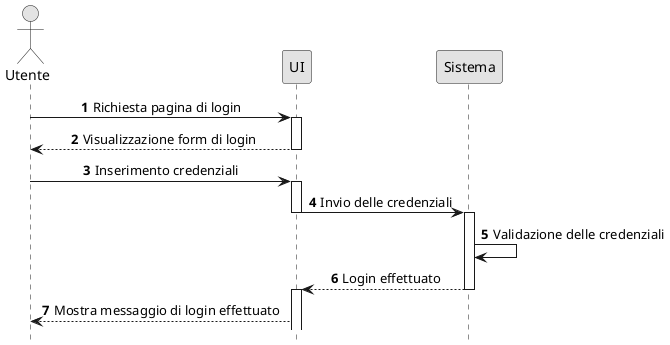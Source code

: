 
  ┌─┐
  ║"│
  └┬┘
  ┌┼┐
   │                                      ┌──┐                     ┌───────┐
  ┌┴┐                                     │UI│                     │Sistema│
Utente                                    └┬─┘                     └───┬───┘
 ┌┴┐     1 Richiesta pagina di login       ┌┴┐                         │
 │ │ ────────────────────────────────────> │ │                         │
 └┬┘                                       │ │                         │
  │    2 Visualizzazione form di login     │ │                         │
  │ <─ ─ ─ ─ ─ ─ ─ ─ ─ ─ ─ ─ ─ ─ ─ ─ ─ ─ ─ │ │                         │
  │                                        └┬┘                         │
  │        3 Inserimento credenziali       │                           │
  │ ───────────────────────────────────────>                           │
  │                                        │                           │
  │                                        │4 Invio delle credenziali ┌┴┐
  │                                        │ ───────────────────────> │ │
  │                                        │                          │ │
  │                                        │                          │ │────┐
  │                                        │                          │ │    │ <b>5</b>
  │                                        │                          │ │<───┘ Validazione delle credenziali
  │                                        │                          │ │
  │                                        └┬┘                        │ │
  │                                        ┌┴┐   6 Login effettuato   │ │
  │                                        │   <─ ─ ─ ─ ─ ─ ─ ─ ─ ─ ─ │ │
  │                                        │                          └┬┘
 ┌┴┐7 Mostra messaggio di login effettuato │                           │
 │ │ <─ ─ ─ ─ ─ ─ ─ ─ ─ ─ ─ ─ ─ ─ ─ ─ ─ ─  │                           │
 │ │                                       │                           │
 │ │                                       │                           │
 │ │                                       │                           │
 │ │                                       │                           │
 │ │                                       │                           │
 │ │                                       │                           │
 │ │                                       │                           │
 │ │                                       │                           │
 │ │                                       │                           │
 │ │                                       │                           │
 │ │                                       │                           │
 │ │                                       │                           │
 │ │                                       │                           │
 │ │                                       │                           │
 │ │                                       │                           │
 │ │                                       │                           │
 │ │                                       │                           │
 │ │                                       │                           │
 │ │                                       │                           │
 │ │                                       │                           │
 │ │                                       │                           │
 │ │                                       │                           │
 │ │                                       │                           │
 │ │                                       │                           │
 │ │                                       │                           │
 │ │                                       │                           │
 │ │                                       │                           │
 │ │                                       │                           │
 │ │                                       │                           │
 │ │                                       │                           │
 └┬┘                                       │                           │

@startuml
hide footbox
autonumber

skinparam shadowing false
skinparam sequenceMessageAlign center
skinparam monochrome true

Actor Utente

Utente -> UI   :   Richiesta pagina di login

activate UI 
Utente <-- UI  :   Visualizzazione form di login    
deactivate UI

Utente -> UI   :   Inserimento credenziali

activate UI
UI -> Sistema  : Invio delle credenziali
deactivate UI
activate Sistema
Sistema -> Sistema  :   Validazione delle credenziali
UI <-- Sistema  : Login effettuato
deactivate Sistema
activate UI
Utente <-- UI : Mostra messaggio di login effettuato


@enduml
